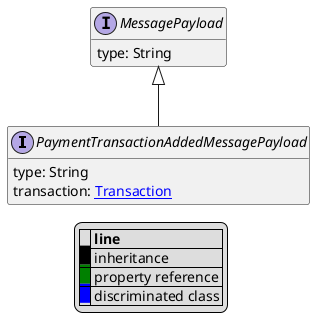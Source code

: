 @startuml

hide empty fields
hide empty methods
legend
|= |= line |
|<back:black>   </back>| inheritance |
|<back:green>   </back>| property reference |
|<back:blue>   </back>| discriminated class |
endlegend
interface PaymentTransactionAddedMessagePayload [[PaymentTransactionAddedMessagePayload.svg]] extends MessagePayload {
    type: String
    transaction: [[Transaction.svg Transaction]]
}
interface MessagePayload [[MessagePayload.svg]]  {
    type: String
}





@enduml
